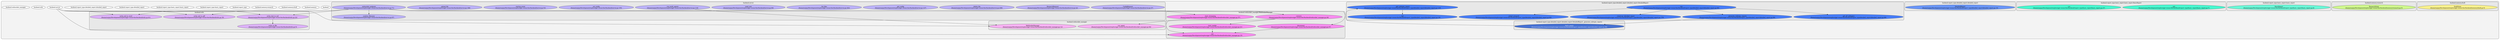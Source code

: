 digraph G {
    graph [rankdir=TB, clusterrank="local"];
    subgraph cluster_G {

        graph [style="filled,rounded", fillcolor="#80808018", label=""];
        backend [label="backend", style="filled", fillcolor="#ffffffb2", fontcolor="#000000", group="0"];
        backend__memory [label="backend.memory", style="filled", fillcolor="#ffffffb2", fontcolor="#000000", group="1"];
        backend__memory__draft [label="backend.memory.draft", style="filled", fillcolor="#ffffffb2", fontcolor="#000000", group="2"];
        backend__memory__research [label="backend.memory.research", style="filled", fillcolor="#ffffffb2", fontcolor="#000000", group="3"];
        backend__report_type [label="backend.report_type", style="filled", fillcolor="#ffffffb2", fontcolor="#000000", group="4"];
        backend__report_type__basic_report [label="backend.report_type.basic_report", style="filled", fillcolor="#ffffffb2", fontcolor="#000000", group="5"];
        backend__report_type__basic_report__basic_report [label="backend.report_type.basic_report.basic_report", style="filled", fillcolor="#ffffffb2", fontcolor="#000000", group="6"];
        backend__report_type__detailed_report [label="backend.report_type.detailed_report", style="filled", fillcolor="#ffffffb2", fontcolor="#000000", group="7"];
        backend__report_type__detailed_report__detailed_report [label="backend.report_type.detailed_report.detailed_report", style="filled", fillcolor="#ffffffb2", fontcolor="#000000", group="8"];
        backend__server [label="backend.server", style="filled", fillcolor="#ffffffb2", fontcolor="#000000", group="9"];
        backend__utils [label="backend.utils", style="filled", fillcolor="#ffffffb2", fontcolor="#000000", group="10"];
        backend__websocket_manager [label="backend.websocket_manager", style="filled", fillcolor="#ffffffb2", fontcolor="#000000", group="11"];
        subgraph cluster_backend__memory__draft {

            graph [style="filled,rounded", fillcolor="#80808018", label="backend.memory.draft"];
            backend__memory__draft__DraftState [label="DraftState\n(/home/sanjay/Development/explore/gpt-researcher/backend/memory/draft.py:5)", style="filled", fillcolor="#fff365b2", fontcolor="#000000", group="2"];
        }
        subgraph cluster_backend__memory__research {

            graph [style="filled,rounded", fillcolor="#80808018", label="backend.memory.research"];
            backend__memory__research__ResearchState [label="ResearchState\n(/home/sanjay/Development/explore/gpt-researcher/backend/memory/research.py:5)", style="filled", fillcolor="#c4ff65b2", fontcolor="#000000", group="3"];
        }
        subgraph cluster_backend__report_type__basic_report__basic_report {

            graph [style="filled,rounded", fillcolor="#80808018", label="backend.report_type.basic_report.basic_report"];
            backend__report_type__basic_report__basic_report__BasicReport [label="BasicReport\n(/home/sanjay/Development/explore/gpt-researcher/backend/report_type/basic_report/basic_report.py:6)", style="filled", fillcolor="#32ffcfb2", fontcolor="#000000", group="6"];
        }
        subgraph cluster_backend__report_type__basic_report__basic_report__BasicReport {

            graph [style="filled,rounded", fillcolor="#80808018", label="backend.report_type.basic_report.basic_report.BasicReport"];
            backend__report_type__basic_report__basic_report__BasicReport____init__ [label="__init__\n(/home/sanjay/Development/explore/gpt-researcher/backend/report_type/basic_report/basic_report.py:7)", style="filled", fillcolor="#00ffc4b2", fontcolor="#000000", group="6"];
            backend__report_type__basic_report__basic_report__BasicReport__run [label="run\n(/home/sanjay/Development/explore/gpt-researcher/backend/report_type/basic_report/basic_report.py:27)", style="filled", fillcolor="#00ffc4b2", fontcolor="#000000", group="6"];
        }
        subgraph cluster_backend__report_type__detailed_report__detailed_report {

            graph [style="filled,rounded", fillcolor="#80808018", label="backend.report_type.detailed_report.detailed_report"];
            backend__report_type__detailed_report__detailed_report__DetailedReport [label="DetailedReport\n(/home/sanjay/Development/explore/gpt-researcher/backend/report_type/detailed_report/detailed_report.py:15)", style="filled", fillcolor="#3271ffb2", fontcolor="#000000", group="8"];
        }
        subgraph cluster_backend__report_type__detailed_report__detailed_report__DetailedReport {

            graph [style="filled,rounded", fillcolor="#80808018", label="backend.report_type.detailed_report.detailed_report.DetailedReport"];
            backend__report_type__detailed_report__detailed_report__DetailedReport____init__ [label="__init__\n(/home/sanjay/Development/explore/gpt-researcher/backend/report_type/detailed_report/detailed_report.py:16)", style="filled", fillcolor="#004effb2", fontcolor="#000000", group="8"];
            backend__report_type__detailed_report__detailed_report__DetailedReport___construct_detailed_report [label="_construct_detailed_report\n(/home/sanjay/Development/explore/gpt-researcher/backend/report_type/detailed_report/detailed_report.py:170)", style="filled", fillcolor="#004effb2", fontcolor="#000000", group="8"];
            backend__report_type__detailed_report__detailed_report__DetailedReport___generate_subtopic_reports [label="_generate_subtopic_reports\n(/home/sanjay/Development/explore/gpt-researcher/backend/report_type/detailed_report/detailed_report.py:94)", style="filled", fillcolor="#004effb2", fontcolor="#000000", group="8"];
            backend__report_type__detailed_report__detailed_report__DetailedReport___get_all_subtopics [label="_get_all_subtopics\n(/home/sanjay/Development/explore/gpt-researcher/backend/report_type/detailed_report/detailed_report.py:90)", style="filled", fillcolor="#004effb2", fontcolor="#000000", group="8"];
            backend__report_type__detailed_report__detailed_report__DetailedReport___get_subtopic_report [label="_get_subtopic_report\n(/home/sanjay/Development/explore/gpt-researcher/backend/report_type/detailed_report/detailed_report.py:119)", style="filled", fillcolor="#004effb2", fontcolor="#000000", group="8"];
            backend__report_type__detailed_report__detailed_report__DetailedReport___initial_research [label="_initial_research\n(/home/sanjay/Development/explore/gpt-researcher/backend/report_type/detailed_report/detailed_report.py:82)", style="filled", fillcolor="#004effb2", fontcolor="#000000", group="8"];
            backend__report_type__detailed_report__detailed_report__DetailedReport__run [label="run\n(/home/sanjay/Development/explore/gpt-researcher/backend/report_type/detailed_report/detailed_report.py:60)", style="filled", fillcolor="#004effb2", fontcolor="#000000", group="8"];
        }
        subgraph cluster_backend__report_type__detailed_report__detailed_report__DetailedReport___generate_subtopic_reports {

            graph [style="filled,rounded", fillcolor="#80808018", label="backend.report_type.detailed_report.detailed_report.DetailedReport._generate_subtopic_reports"];
            backend__report_type__detailed_report__detailed_report__DetailedReport___generate_subtopic_reports__fetch_report [label="fetch_report\n(/home/sanjay/Development/explore/gpt-researcher/backend/report_type/detailed_report/detailed_report.py:98)", style="filled", fillcolor="#003ecbb2", fontcolor="#ffffff", group="8"];
        }
        subgraph cluster_backend__server {

            graph [style="filled,rounded", fillcolor="#80808018", label="backend.server"];
            backend__server__ConfigRequest [label="ConfigRequest\n(/home/sanjay/Development/explore/gpt-researcher/backend/server.py:27)", style="filled", fillcolor="#a899ffb2", fontcolor="#000000", group="9"];
            backend__server__ResearchRequest [label="ResearchRequest\n(/home/sanjay/Development/explore/gpt-researcher/backend/server.py:22)", style="filled", fillcolor="#a899ffb2", fontcolor="#000000", group="9"];
            backend__server__delete_file [label="delete_file\n(/home/sanjay/Development/explore/gpt-researcher/backend/server.py:208)", style="filled", fillcolor="#a899ffb2", fontcolor="#000000", group="9"];
            backend__server__get_config [label="get_config\n(/home/sanjay/Development/explore/gpt-researcher/backend/server.py:127)", style="filled", fillcolor="#a899ffb2", fontcolor="#000000", group="9"];
            backend__server__list_files [label="list_files\n(/home/sanjay/Development/explore/gpt-researcher/backend/server.py:202)", style="filled", fillcolor="#a899ffb2", fontcolor="#000000", group="9"];
            backend__server__read_root [label="read_root\n(/home/sanjay/Development/explore/gpt-researcher/backend/server.py:60)", style="filled", fillcolor="#a899ffb2", fontcolor="#000000", group="9"];
            backend__server__run_multi_agents [label="run_multi_agents\n(/home/sanjay/Development/explore/gpt-researcher/backend/server.py:118)", style="filled", fillcolor="#a899ffb2", fontcolor="#000000", group="9"];
            backend__server__sanitize_filename [label="sanitize_filename\n(/home/sanjay/Development/explore/gpt-researcher/backend/server.py:67)", style="filled", fillcolor="#a899ffb2", fontcolor="#000000", group="9"];
            backend__server__set_config [label="set_config\n(/home/sanjay/Development/explore/gpt-researcher/backend/server.py:155)", style="filled", fillcolor="#a899ffb2", fontcolor="#000000", group="9"];
            backend__server__startup_event [label="startup_event\n(/home/sanjay/Development/explore/gpt-researcher/backend/server.py:53)", style="filled", fillcolor="#a899ffb2", fontcolor="#000000", group="9"];
            backend__server__upload_file [label="upload_file\n(/home/sanjay/Development/explore/gpt-researcher/backend/server.py:188)", style="filled", fillcolor="#a899ffb2", fontcolor="#000000", group="9"];
            backend__server__websocket_endpoint [label="websocket_endpoint\n(/home/sanjay/Development/explore/gpt-researcher/backend/server.py:71)", style="filled", fillcolor="#a899ffb2", fontcolor="#000000", group="9"];
        }
        subgraph cluster_backend__utils {

            graph [style="filled,rounded", fillcolor="#80808018", label="backend.utils"];
            backend__utils__write_md_to_pdf [label="write_md_to_pdf\n(/home/sanjay/Development/explore/gpt-researcher/backend/utils.py:35)", style="filled", fillcolor="#d799ffb2", fontcolor="#000000", group="10"];
            backend__utils__write_md_to_word [label="write_md_to_word\n(/home/sanjay/Development/explore/gpt-researcher/backend/utils.py:61)", style="filled", fillcolor="#d799ffb2", fontcolor="#000000", group="10"];
            backend__utils__write_text_to_md [label="write_text_to_md\n(/home/sanjay/Development/explore/gpt-researcher/backend/utils.py:22)", style="filled", fillcolor="#d799ffb2", fontcolor="#000000", group="10"];
            backend__utils__write_to_file [label="write_to_file\n(/home/sanjay/Development/explore/gpt-researcher/backend/utils.py:5)", style="filled", fillcolor="#d799ffb2", fontcolor="#000000", group="10"];
        }
        subgraph cluster_backend__websocket_manager {

            graph [style="filled,rounded", fillcolor="#80808018", label="backend.websocket_manager"];
            backend__websocket_manager__WebSocketManager [label="WebSocketManager\n(/home/sanjay/Development/explore/gpt-researcher/backend/websocket_manager.py:12)", style="filled", fillcolor="#ff99f7b2", fontcolor="#000000", group="11"];
            backend__websocket_manager__run_agent [label="run_agent\n(/home/sanjay/Development/explore/gpt-researcher/backend/websocket_manager.py:64)", style="filled", fillcolor="#ff99f7b2", fontcolor="#000000", group="11"];
        }
        subgraph cluster_backend__websocket_manager__WebSocketManager {

            graph [style="filled,rounded", fillcolor="#80808018", label="backend.websocket_manager.WebSocketManager"];
            backend__websocket_manager__WebSocketManager____init__ [label="__init__\n(/home/sanjay/Development/explore/gpt-researcher/backend/websocket_manager.py:15)", style="filled", fillcolor="#ff65f3b2", fontcolor="#000000", group="11"];
            backend__websocket_manager__WebSocketManager__connect [label="connect\n(/home/sanjay/Development/explore/gpt-researcher/backend/websocket_manager.py:40)", style="filled", fillcolor="#ff65f3b2", fontcolor="#000000", group="11"];
            backend__websocket_manager__WebSocketManager__disconnect [label="disconnect\n(/home/sanjay/Development/explore/gpt-researcher/backend/websocket_manager.py:47)", style="filled", fillcolor="#ff65f3b2", fontcolor="#000000", group="11"];
            backend__websocket_manager__WebSocketManager__start_sender [label="start_sender\n(/home/sanjay/Development/explore/gpt-researcher/backend/websocket_manager.py:21)", style="filled", fillcolor="#ff65f3b2", fontcolor="#000000", group="11"];
            backend__websocket_manager__WebSocketManager__start_streaming [label="start_streaming\n(/home/sanjay/Development/explore/gpt-researcher/backend/websocket_manager.py:57)", style="filled", fillcolor="#ff65f3b2", fontcolor="#000000", group="11"];
        }
    }
        backend__server -> backend__websocket_manager__WebSocketManager____init__ [style="solid",  color="#000000"];
        backend__server -> backend__utils__write_md_to_pdf [style="solid",  color="#000000"];
        backend__server -> backend__utils__write_md_to_word [style="solid",  color="#000000"];
        backend__server -> backend__utils__write_text_to_md [style="solid",  color="#000000"];
        backend__server -> backend__websocket_manager__WebSocketManager [style="solid",  color="#000000"];
        backend__server__websocket_endpoint -> backend__websocket_manager__WebSocketManager__connect [style="solid",  color="#000000"];
        backend__server__websocket_endpoint -> backend__utils__write_md_to_pdf [style="solid",  color="#000000"];
        backend__server__websocket_endpoint -> backend__utils__write_md_to_word [style="solid",  color="#000000"];
        backend__server__websocket_endpoint -> backend__websocket_manager__WebSocketManager__disconnect [style="solid",  color="#000000"];
        backend__server__websocket_endpoint -> backend__utils__write_text_to_md [style="solid",  color="#000000"];
        backend__server__websocket_endpoint -> backend__websocket_manager__WebSocketManager__start_streaming [style="solid",  color="#000000"];
        backend__server__websocket_endpoint -> backend__server__sanitize_filename [style="solid",  color="#000000"];
        backend__server__run_multi_agents -> backend__websocket_manager__WebSocketManager [style="solid",  color="#000000"];
        backend__utils__write_text_to_md -> backend__utils__write_to_file [style="solid",  color="#000000"];
        backend__websocket_manager__WebSocketManager__start_sender -> backend__websocket_manager__WebSocketManager____init__ [style="solid",  color="#000000"];
        backend__websocket_manager__WebSocketManager__connect -> backend__websocket_manager__WebSocketManager__start_sender [style="solid",  color="#000000"];
        backend__websocket_manager__WebSocketManager__connect -> backend__websocket_manager__WebSocketManager____init__ [style="solid",  color="#000000"];
        backend__websocket_manager__WebSocketManager__disconnect -> backend__websocket_manager__WebSocketManager____init__ [style="solid",  color="#000000"];
        backend__websocket_manager__WebSocketManager__start_streaming -> backend__websocket_manager__run_agent [style="solid",  color="#000000"];
        backend__report_type__detailed_report__detailed_report__DetailedReport__run -> backend__report_type__detailed_report__detailed_report__DetailedReport___get_all_subtopics [style="solid",  color="#000000"];
        backend__report_type__detailed_report__detailed_report__DetailedReport__run -> backend__report_type__detailed_report__detailed_report__DetailedReport___construct_detailed_report [style="solid",  color="#000000"];
        backend__report_type__detailed_report__detailed_report__DetailedReport__run -> backend__report_type__detailed_report__detailed_report__DetailedReport___initial_research [style="solid",  color="#000000"];
        backend__report_type__detailed_report__detailed_report__DetailedReport__run -> backend__report_type__detailed_report__detailed_report__DetailedReport___generate_subtopic_reports [style="solid",  color="#000000"];
        backend__report_type__detailed_report__detailed_report__DetailedReport___generate_subtopic_reports__fetch_report -> backend__report_type__detailed_report__detailed_report__DetailedReport___get_subtopic_report [style="solid",  color="#000000"];
        backend__report_type__detailed_report__detailed_report__DetailedReport___generate_subtopic_reports -> backend__report_type__detailed_report__detailed_report__DetailedReport___generate_subtopic_reports__fetch_report [style="solid",  color="#000000"];
        backend__report_type__detailed_report__detailed_report__DetailedReport___get_subtopic_report -> backend__report_type__detailed_report__detailed_report__DetailedReport____init__ [style="solid",  color="#000000"];
    }
